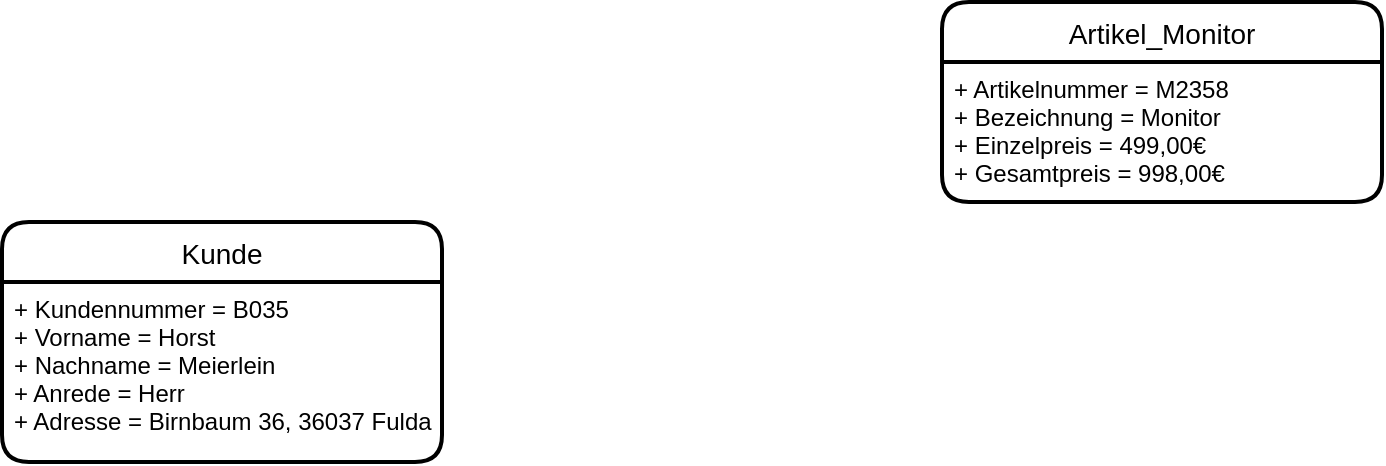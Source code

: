 <mxfile version="20.4.0" type="github">
  <diagram id="R2lEEEUBdFMjLlhIrx00" name="Page-1">
    <mxGraphModel dx="781" dy="514" grid="1" gridSize="10" guides="1" tooltips="1" connect="1" arrows="1" fold="1" page="1" pageScale="1" pageWidth="850" pageHeight="1100" math="0" shadow="0" extFonts="Permanent Marker^https://fonts.googleapis.com/css?family=Permanent+Marker">
      <root>
        <mxCell id="0" />
        <mxCell id="1" parent="0" />
        <mxCell id="WEr4UYX_Vg0DH8XuiFZU-1" value="Kunde" style="swimlane;childLayout=stackLayout;horizontal=1;startSize=30;horizontalStack=0;rounded=1;fontSize=14;fontStyle=0;strokeWidth=2;resizeParent=0;resizeLast=1;shadow=0;dashed=0;align=center;" parent="1" vertex="1">
          <mxGeometry x="70" y="200" width="220" height="120" as="geometry" />
        </mxCell>
        <mxCell id="WEr4UYX_Vg0DH8XuiFZU-2" value="+ Kundennummer = B035&#xa;+ Vorname = Horst&#xa;+ Nachname = Meierlein&#xa;+ Anrede = Herr&#xa;+ Adresse = Birnbaum 36, 36037 Fulda" style="align=left;strokeColor=none;fillColor=none;spacingLeft=4;fontSize=12;verticalAlign=top;resizable=0;rotatable=0;part=1;" parent="WEr4UYX_Vg0DH8XuiFZU-1" vertex="1">
          <mxGeometry y="30" width="220" height="90" as="geometry" />
        </mxCell>
        <mxCell id="2QhmVDywUpOf3MOXLTXB-1" value="Artikel_Monitor" style="swimlane;childLayout=stackLayout;horizontal=1;startSize=30;horizontalStack=0;rounded=1;fontSize=14;fontStyle=0;strokeWidth=2;resizeParent=0;resizeLast=1;shadow=0;dashed=0;align=center;" vertex="1" parent="1">
          <mxGeometry x="540" y="90" width="220" height="100" as="geometry" />
        </mxCell>
        <mxCell id="2QhmVDywUpOf3MOXLTXB-2" value="+ Artikelnummer = M2358&#xa;+ Bezeichnung = Monitor&#xa;+ Einzelpreis = 499,00€&#xa;+ Gesamtpreis = 998,00€" style="align=left;strokeColor=none;fillColor=none;spacingLeft=4;fontSize=12;verticalAlign=top;resizable=0;rotatable=0;part=1;" vertex="1" parent="2QhmVDywUpOf3MOXLTXB-1">
          <mxGeometry y="30" width="220" height="70" as="geometry" />
        </mxCell>
      </root>
    </mxGraphModel>
  </diagram>
</mxfile>
